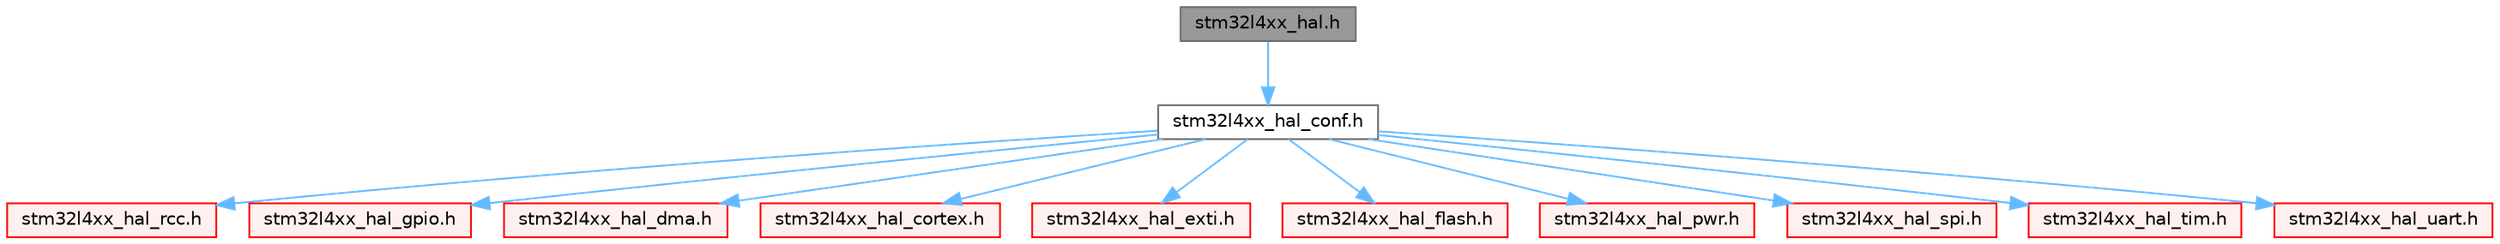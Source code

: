 digraph "stm32l4xx_hal.h"
{
 // LATEX_PDF_SIZE
  bgcolor="transparent";
  edge [fontname=Helvetica,fontsize=10,labelfontname=Helvetica,labelfontsize=10];
  node [fontname=Helvetica,fontsize=10,shape=box,height=0.2,width=0.4];
  Node1 [id="Node000001",label="stm32l4xx_hal.h",height=0.2,width=0.4,color="gray40", fillcolor="grey60", style="filled", fontcolor="black",tooltip="This file contains all the functions prototypes for the HAL module driver."];
  Node1 -> Node2 [id="edge1_Node000001_Node000002",color="steelblue1",style="solid",tooltip=" "];
  Node2 [id="Node000002",label="stm32l4xx_hal_conf.h",height=0.2,width=0.4,color="grey40", fillcolor="white", style="filled",URL="$stm32l4xx__hal__conf_8h.html",tooltip="HAL configuration template file. This file should be copied to the application folder and renamed to ..."];
  Node2 -> Node3 [id="edge2_Node000002_Node000003",color="steelblue1",style="solid",tooltip=" "];
  Node3 [id="Node000003",label="stm32l4xx_hal_rcc.h",height=0.2,width=0.4,color="red", fillcolor="#FFF0F0", style="filled",URL="$stm32l4xx__hal__rcc_8h.html",tooltip="Header file of RCC HAL module."];
  Node2 -> Node9 [id="edge3_Node000002_Node000009",color="steelblue1",style="solid",tooltip=" "];
  Node9 [id="Node000009",label="stm32l4xx_hal_gpio.h",height=0.2,width=0.4,color="red", fillcolor="#FFF0F0", style="filled",URL="$stm32l4xx__hal__gpio_8h.html",tooltip="Header file of GPIO HAL module."];
  Node2 -> Node11 [id="edge4_Node000002_Node000011",color="steelblue1",style="solid",tooltip=" "];
  Node11 [id="Node000011",label="stm32l4xx_hal_dma.h",height=0.2,width=0.4,color="red", fillcolor="#FFF0F0", style="filled",URL="$stm32l4xx__hal__dma_8h.html",tooltip="Header file of DMA HAL module."];
  Node2 -> Node12 [id="edge5_Node000002_Node000012",color="steelblue1",style="solid",tooltip=" "];
  Node12 [id="Node000012",label="stm32l4xx_hal_cortex.h",height=0.2,width=0.4,color="red", fillcolor="#FFF0F0", style="filled",URL="$stm32l4xx__hal__cortex_8h.html",tooltip="Header file of CORTEX HAL module."];
  Node2 -> Node13 [id="edge6_Node000002_Node000013",color="steelblue1",style="solid",tooltip=" "];
  Node13 [id="Node000013",label="stm32l4xx_hal_exti.h",height=0.2,width=0.4,color="red", fillcolor="#FFF0F0", style="filled",URL="$stm32l4xx__hal__exti_8h.html",tooltip="Header file of EXTI HAL module."];
  Node2 -> Node14 [id="edge7_Node000002_Node000014",color="steelblue1",style="solid",tooltip=" "];
  Node14 [id="Node000014",label="stm32l4xx_hal_flash.h",height=0.2,width=0.4,color="red", fillcolor="#FFF0F0", style="filled",URL="$stm32l4xx__hal__flash_8h.html",tooltip="Header file of FLASH HAL module."];
  Node2 -> Node17 [id="edge8_Node000002_Node000017",color="steelblue1",style="solid",tooltip=" "];
  Node17 [id="Node000017",label="stm32l4xx_hal_pwr.h",height=0.2,width=0.4,color="red", fillcolor="#FFF0F0", style="filled",URL="$stm32l4xx__hal__pwr_8h.html",tooltip="Header file of PWR HAL module."];
  Node2 -> Node19 [id="edge9_Node000002_Node000019",color="steelblue1",style="solid",tooltip=" "];
  Node19 [id="Node000019",label="stm32l4xx_hal_spi.h",height=0.2,width=0.4,color="red", fillcolor="#FFF0F0", style="filled",URL="$stm32l4xx__hal__spi_8h.html",tooltip="Header file of SPI HAL module."];
  Node2 -> Node21 [id="edge10_Node000002_Node000021",color="steelblue1",style="solid",tooltip=" "];
  Node21 [id="Node000021",label="stm32l4xx_hal_tim.h",height=0.2,width=0.4,color="red", fillcolor="#FFF0F0", style="filled",URL="$stm32l4xx__hal__tim_8h.html",tooltip="Header file of TIM HAL module."];
  Node2 -> Node23 [id="edge11_Node000002_Node000023",color="steelblue1",style="solid",tooltip=" "];
  Node23 [id="Node000023",label="stm32l4xx_hal_uart.h",height=0.2,width=0.4,color="red", fillcolor="#FFF0F0", style="filled",URL="$stm32l4xx__hal__uart_8h.html",tooltip="Header file of UART HAL module."];
}

